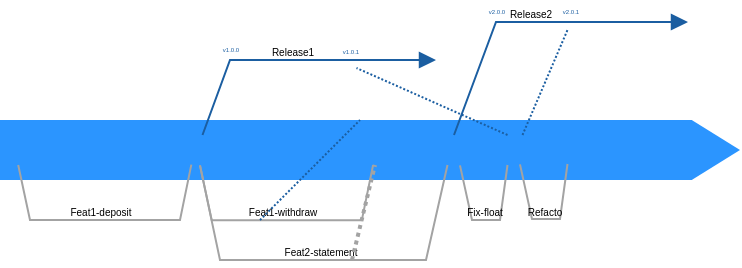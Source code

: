<mxfile version="16.5.5" type="device"><diagram id="PYpDF3lvn1qQOn6kTc2H" name="Page-1"><mxGraphModel dx="547" dy="293" grid="1" gridSize="10" guides="1" tooltips="1" connect="1" arrows="1" fold="1" page="1" pageScale="1" pageWidth="827" pageHeight="1169" math="0" shadow="0"><root><mxCell id="0"/><mxCell id="1" parent="0"/><mxCell id="VjD1f78lIsP-IS0hWoMi-17" value="&lt;font color=&quot;#1b5ea1&quot; style=&quot;font-size: 3px&quot;&gt;v1.0.0&lt;/font&gt;" style="text;html=1;align=center;verticalAlign=middle;resizable=0;points=[];autosize=1;strokeColor=none;fillColor=none;fontSize=5;fontColor=#33FF33;rotation=0;" vertex="1" parent="1"><mxGeometry x="205" y="229" width="20" height="10" as="geometry"/></mxCell><mxCell id="VjD1f78lIsP-IS0hWoMi-2" value="" style="html=1;shadow=0;dashed=0;align=center;verticalAlign=middle;shape=mxgraph.arrows2.arrow;dy=0;dx=24.14;notch=0;fillColor=#2B95FF;strokeColor=none;" vertex="1" parent="1"><mxGeometry x="100" y="270" width="370" height="30" as="geometry"/></mxCell><mxCell id="VjD1f78lIsP-IS0hWoMi-3" value="" style="shape=image;html=1;verticalAlign=top;verticalLabelPosition=bottom;labelBackgroundColor=#33FF33;imageAspect=0;aspect=fixed;image=https://cdn0.iconfinder.com/data/icons/octicons/1024/primitive-dot-128.png;fillColor=#2B95FF;fontColor=#33FF33;" vertex="1" parent="1"><mxGeometry x="100" y="277.5" width="15" height="15" as="geometry"/></mxCell><mxCell id="VjD1f78lIsP-IS0hWoMi-4" value="&lt;p style=&quot;line-height: 0.7 ; font-size: 5px&quot;&gt;Feat1-deposit&lt;/p&gt;" style="endArrow=none;html=1;rounded=0;exitX=0.378;exitY=0.988;exitDx=0;exitDy=0;exitPerimeter=0;strokeColor=#A3A3A3;spacing=-1;spacingBottom=8;fontSize=5;labelBackgroundColor=none;" edge="1" parent="1" source="VjD1f78lIsP-IS0hWoMi-5" target="VjD1f78lIsP-IS0hWoMi-3"><mxGeometry x="0.039" width="50" height="50" relative="1" as="geometry"><mxPoint x="260" y="310" as="sourcePoint"/><mxPoint x="170" y="320" as="targetPoint"/><Array as="points"><mxPoint x="190" y="320"/><mxPoint x="115" y="320"/></Array><mxPoint as="offset"/></mxGeometry></mxCell><mxCell id="VjD1f78lIsP-IS0hWoMi-5" value="" style="shape=image;html=1;verticalAlign=top;verticalLabelPosition=bottom;labelBackgroundColor=#ffffff;imageAspect=0;aspect=fixed;image=https://cdn0.iconfinder.com/data/icons/octicons/1024/primitive-dot-128.png;fillColor=#2B95FF;" vertex="1" parent="1"><mxGeometry x="190" y="277.5" width="15" height="15" as="geometry"/></mxCell><mxCell id="VjD1f78lIsP-IS0hWoMi-6" value="&lt;p style=&quot;line-height: 0.7 ; font-size: 5px&quot;&gt;Feat1-withdraw&lt;/p&gt;" style="endArrow=none;html=1;rounded=0;exitX=0.378;exitY=0.988;exitDx=0;exitDy=0;exitPerimeter=0;strokeColor=#A3A3A3;spacing=-1;spacingBottom=8;fontSize=5;labelBackgroundColor=none;" edge="1" parent="1"><mxGeometry x="0.039" width="50" height="50" relative="1" as="geometry"><mxPoint x="286.56" y="292.5" as="sourcePoint"/><mxPoint x="199.997" y="292.68" as="targetPoint"/><Array as="points"><mxPoint x="280.89" y="320.18"/><mxPoint x="205.89" y="320.18"/></Array><mxPoint as="offset"/></mxGeometry></mxCell><mxCell id="VjD1f78lIsP-IS0hWoMi-7" value="&lt;p style=&quot;line-height: 0.7 ; font-size: 5px&quot;&gt;Feat2-statement&lt;/p&gt;" style="endArrow=none;html=1;rounded=0;strokeColor=#A3A3A3;spacing=-1;spacingBottom=8;fontSize=5;labelBackgroundColor=none;exitX=0.25;exitY=1;exitDx=0;exitDy=0;" edge="1" parent="1" source="VjD1f78lIsP-IS0hWoMi-10"><mxGeometry x="0.017" width="50" height="50" relative="1" as="geometry"><mxPoint x="340" y="310" as="sourcePoint"/><mxPoint x="199.997" y="292.68" as="targetPoint"/><Array as="points"><mxPoint x="313" y="340"/><mxPoint x="210" y="340"/></Array><mxPoint as="offset"/></mxGeometry></mxCell><mxCell id="VjD1f78lIsP-IS0hWoMi-8" value="" style="shape=image;html=1;verticalAlign=top;verticalLabelPosition=bottom;labelBackgroundColor=#ffffff;imageAspect=0;aspect=fixed;image=https://cdn0.iconfinder.com/data/icons/octicons/1024/primitive-dot-128.png;fillColor=#2B95FF;" vertex="1" parent="1"><mxGeometry x="280" y="277.5" width="15" height="15" as="geometry"/></mxCell><mxCell id="VjD1f78lIsP-IS0hWoMi-9" value="" style="endArrow=none;dashed=1;html=1;dashPattern=1 1;strokeWidth=2;rounded=0;labelBackgroundColor=none;fontSize=5;fontColor=#33FF33;entryX=0.5;entryY=1;entryDx=0;entryDy=0;strokeColor=#A3A3A3;endSize=6;jumpSize=6;" edge="1" parent="1" target="VjD1f78lIsP-IS0hWoMi-8"><mxGeometry width="50" height="50" relative="1" as="geometry"><mxPoint x="276" y="340" as="sourcePoint"/><mxPoint x="350" y="290" as="targetPoint"/></mxGeometry></mxCell><mxCell id="VjD1f78lIsP-IS0hWoMi-10" value="" style="shape=image;html=1;verticalAlign=top;verticalLabelPosition=bottom;labelBackgroundColor=#ffffff;imageAspect=0;aspect=fixed;image=https://cdn0.iconfinder.com/data/icons/octicons/1024/primitive-dot-128.png;fillColor=#2B95FF;" vertex="1" parent="1"><mxGeometry x="320" y="277.5" width="15" height="15" as="geometry"/></mxCell><mxCell id="VjD1f78lIsP-IS0hWoMi-11" value="" style="shape=image;html=1;verticalAlign=top;verticalLabelPosition=bottom;labelBackgroundColor=#ffffff;imageAspect=0;aspect=fixed;image=https://cdn0.iconfinder.com/data/icons/octicons/1024/primitive-dot-128.png;fillColor=#2B95FF;" vertex="1" parent="1"><mxGeometry x="350" y="277.5" width="15" height="15" as="geometry"/></mxCell><mxCell id="VjD1f78lIsP-IS0hWoMi-12" value="&lt;p style=&quot;line-height: 0.7 ; font-size: 5px&quot;&gt;Fix-float&lt;/p&gt;" style="endArrow=none;html=1;rounded=0;strokeColor=#A3A3A3;spacing=-1;spacingBottom=8;fontSize=5;labelBackgroundColor=none;exitX=0.25;exitY=1;exitDx=0;exitDy=0;" edge="1" parent="1" source="VjD1f78lIsP-IS0hWoMi-11"><mxGeometry x="0.017" width="50" height="50" relative="1" as="geometry"><mxPoint x="453.75" y="292.5" as="sourcePoint"/><mxPoint x="329.997" y="292.68" as="targetPoint"/><Array as="points"><mxPoint x="350" y="320"/><mxPoint x="336" y="320"/></Array><mxPoint as="offset"/></mxGeometry></mxCell><mxCell id="VjD1f78lIsP-IS0hWoMi-13" value="" style="shape=image;html=1;verticalAlign=top;verticalLabelPosition=bottom;labelBackgroundColor=#ffffff;imageAspect=0;aspect=fixed;image=https://cdn0.iconfinder.com/data/icons/octicons/1024/primitive-dot-128.png;fillColor=#2B95FF;" vertex="1" parent="1"><mxGeometry x="380" y="277.5" width="15" height="15" as="geometry"/></mxCell><mxCell id="VjD1f78lIsP-IS0hWoMi-14" value="&lt;p style=&quot;line-height: 0.7 ; font-size: 5px&quot;&gt;Refacto&lt;/p&gt;" style="endArrow=none;html=1;rounded=0;strokeColor=#A3A3A3;spacing=-1;spacingBottom=8;fontSize=5;labelBackgroundColor=none;exitX=0.25;exitY=1;exitDx=0;exitDy=0;" edge="1" parent="1"><mxGeometry x="0.017" width="50" height="50" relative="1" as="geometry"><mxPoint x="383.75" y="292" as="sourcePoint"/><mxPoint x="359.997" y="292.18" as="targetPoint"/><Array as="points"><mxPoint x="380" y="319.5"/><mxPoint x="366" y="319.5"/></Array><mxPoint as="offset"/></mxGeometry></mxCell><mxCell id="VjD1f78lIsP-IS0hWoMi-15" value="&lt;p style=&quot;line-height: 0.7 ; font-size: 5px&quot;&gt;Release1&lt;/p&gt;" style="endArrow=none;html=1;rounded=0;strokeColor=#1B5EA1;spacing=-1;spacingBottom=8;fontSize=5;labelBackgroundColor=none;entryX=0.75;entryY=0;entryDx=0;entryDy=0;strokeWidth=1;endFill=0;startArrow=block;startFill=1;" edge="1" parent="1" target="VjD1f78lIsP-IS0hWoMi-5"><mxGeometry x="0.017" width="50" height="50" relative="1" as="geometry"><mxPoint x="318" y="240" as="sourcePoint"/><mxPoint x="204.997" y="180.18" as="targetPoint"/><Array as="points"><mxPoint x="318" y="240"/><mxPoint x="215" y="240"/></Array><mxPoint as="offset"/></mxGeometry></mxCell><mxCell id="VjD1f78lIsP-IS0hWoMi-16" value="" style="shape=image;html=1;verticalAlign=top;verticalLabelPosition=bottom;labelBackgroundColor=#ffffff;imageAspect=0;aspect=fixed;image=https://cdn0.iconfinder.com/data/icons/octicons/1024/primitive-dot-128.png;fillColor=#2B95FF;" vertex="1" parent="1"><mxGeometry x="212" y="237" width="7" height="7" as="geometry"/></mxCell><mxCell id="VjD1f78lIsP-IS0hWoMi-18" value="&lt;p style=&quot;line-height: 0.7 ; font-size: 5px&quot;&gt;Release2&lt;/p&gt;" style="endArrow=none;html=1;rounded=0;strokeColor=#1B5EA1;spacing=-1;spacingBottom=8;fontSize=5;labelBackgroundColor=none;entryX=0.75;entryY=0;entryDx=0;entryDy=0;strokeWidth=1;endFill=0;startArrow=block;startFill=1;" edge="1" parent="1"><mxGeometry x="0.017" width="50" height="50" relative="1" as="geometry"><mxPoint x="444" y="221" as="sourcePoint"/><mxPoint x="327" y="277.5" as="targetPoint"/><Array as="points"><mxPoint x="444" y="221"/><mxPoint x="348" y="221"/></Array><mxPoint as="offset"/></mxGeometry></mxCell><mxCell id="VjD1f78lIsP-IS0hWoMi-20" value="" style="shape=image;html=1;verticalAlign=top;verticalLabelPosition=bottom;labelBackgroundColor=#ffffff;imageAspect=0;aspect=fixed;image=https://cdn0.iconfinder.com/data/icons/octicons/1024/primitive-dot-128.png;fillColor=#2B95FF;" vertex="1" parent="1"><mxGeometry x="273" y="237" width="7" height="7" as="geometry"/></mxCell><mxCell id="VjD1f78lIsP-IS0hWoMi-21" value="&lt;font color=&quot;#1b5ea1&quot; style=&quot;font-size: 3px&quot;&gt;v1.0.1&lt;/font&gt;" style="text;html=1;align=center;verticalAlign=middle;resizable=0;points=[];autosize=1;strokeColor=none;fillColor=none;fontSize=5;fontColor=#33FF33;rotation=0;" vertex="1" parent="1"><mxGeometry x="265" y="230" width="20" height="10" as="geometry"/></mxCell><mxCell id="VjD1f78lIsP-IS0hWoMi-22" value="" style="endArrow=none;dashed=1;html=1;rounded=0;dashPattern=1 1;labelBackgroundColor=none;fontSize=3;fontColor=#1B5EA1;strokeColor=#1B5EA1;strokeWidth=1;jumpSize=6;" edge="1" parent="1"><mxGeometry width="50" height="50" relative="1" as="geometry"><mxPoint x="230" y="320" as="sourcePoint"/><mxPoint x="280" y="270" as="targetPoint"/></mxGeometry></mxCell><mxCell id="VjD1f78lIsP-IS0hWoMi-23" value="" style="endArrow=none;dashed=1;html=1;rounded=0;dashPattern=1 1;labelBackgroundColor=none;fontSize=3;fontColor=#1B5EA1;strokeColor=#1B5EA1;strokeWidth=1;jumpSize=6;entryX=0.75;entryY=1;entryDx=0;entryDy=0;exitX=0.25;exitY=0;exitDx=0;exitDy=0;fontStyle=1" edge="1" parent="1" source="VjD1f78lIsP-IS0hWoMi-11" target="VjD1f78lIsP-IS0hWoMi-20"><mxGeometry width="50" height="50" relative="1" as="geometry"><mxPoint x="300" y="300" as="sourcePoint"/><mxPoint x="350" y="250" as="targetPoint"/></mxGeometry></mxCell><mxCell id="VjD1f78lIsP-IS0hWoMi-24" value="&lt;font color=&quot;#1b5ea1&quot; style=&quot;font-size: 3px&quot;&gt;v2.0.0&lt;/font&gt;" style="text;html=1;align=center;verticalAlign=middle;resizable=0;points=[];autosize=1;strokeColor=none;fillColor=none;fontSize=5;fontColor=#33FF33;rotation=0;" vertex="1" parent="1"><mxGeometry x="338" y="210" width="20" height="10" as="geometry"/></mxCell><mxCell id="VjD1f78lIsP-IS0hWoMi-25" value="" style="shape=image;html=1;verticalAlign=top;verticalLabelPosition=bottom;labelBackgroundColor=#ffffff;imageAspect=0;aspect=fixed;image=https://cdn0.iconfinder.com/data/icons/octicons/1024/primitive-dot-128.png;fillColor=#2B95FF;" vertex="1" parent="1"><mxGeometry x="345" y="218" width="7" height="7" as="geometry"/></mxCell><mxCell id="VjD1f78lIsP-IS0hWoMi-26" value="&lt;font color=&quot;#1b5ea1&quot; style=&quot;font-size: 3px&quot;&gt;v2.0.1&lt;/font&gt;" style="text;html=1;align=center;verticalAlign=middle;resizable=0;points=[];autosize=1;strokeColor=none;fillColor=none;fontSize=5;fontColor=#33FF33;rotation=0;" vertex="1" parent="1"><mxGeometry x="375" y="210" width="20" height="10" as="geometry"/></mxCell><mxCell id="VjD1f78lIsP-IS0hWoMi-27" value="" style="shape=image;html=1;verticalAlign=top;verticalLabelPosition=bottom;labelBackgroundColor=#ffffff;imageAspect=0;aspect=fixed;image=https://cdn0.iconfinder.com/data/icons/octicons/1024/primitive-dot-128.png;fillColor=#2B95FF;" vertex="1" parent="1"><mxGeometry x="382" y="218" width="7" height="7" as="geometry"/></mxCell><mxCell id="VjD1f78lIsP-IS0hWoMi-28" value="" style="endArrow=none;dashed=1;html=1;rounded=0;dashPattern=1 1;labelBackgroundColor=none;fontSize=3;fontColor=#1B5EA1;strokeColor=#1B5EA1;strokeWidth=1;jumpSize=6;entryX=0.25;entryY=1;entryDx=0;entryDy=0;exitX=0.75;exitY=0;exitDx=0;exitDy=0;" edge="1" parent="1" source="VjD1f78lIsP-IS0hWoMi-11" target="VjD1f78lIsP-IS0hWoMi-27"><mxGeometry width="50" height="50" relative="1" as="geometry"><mxPoint x="363.75" y="287.5" as="sourcePoint"/><mxPoint x="288.25" y="254" as="targetPoint"/></mxGeometry></mxCell></root></mxGraphModel></diagram></mxfile>
